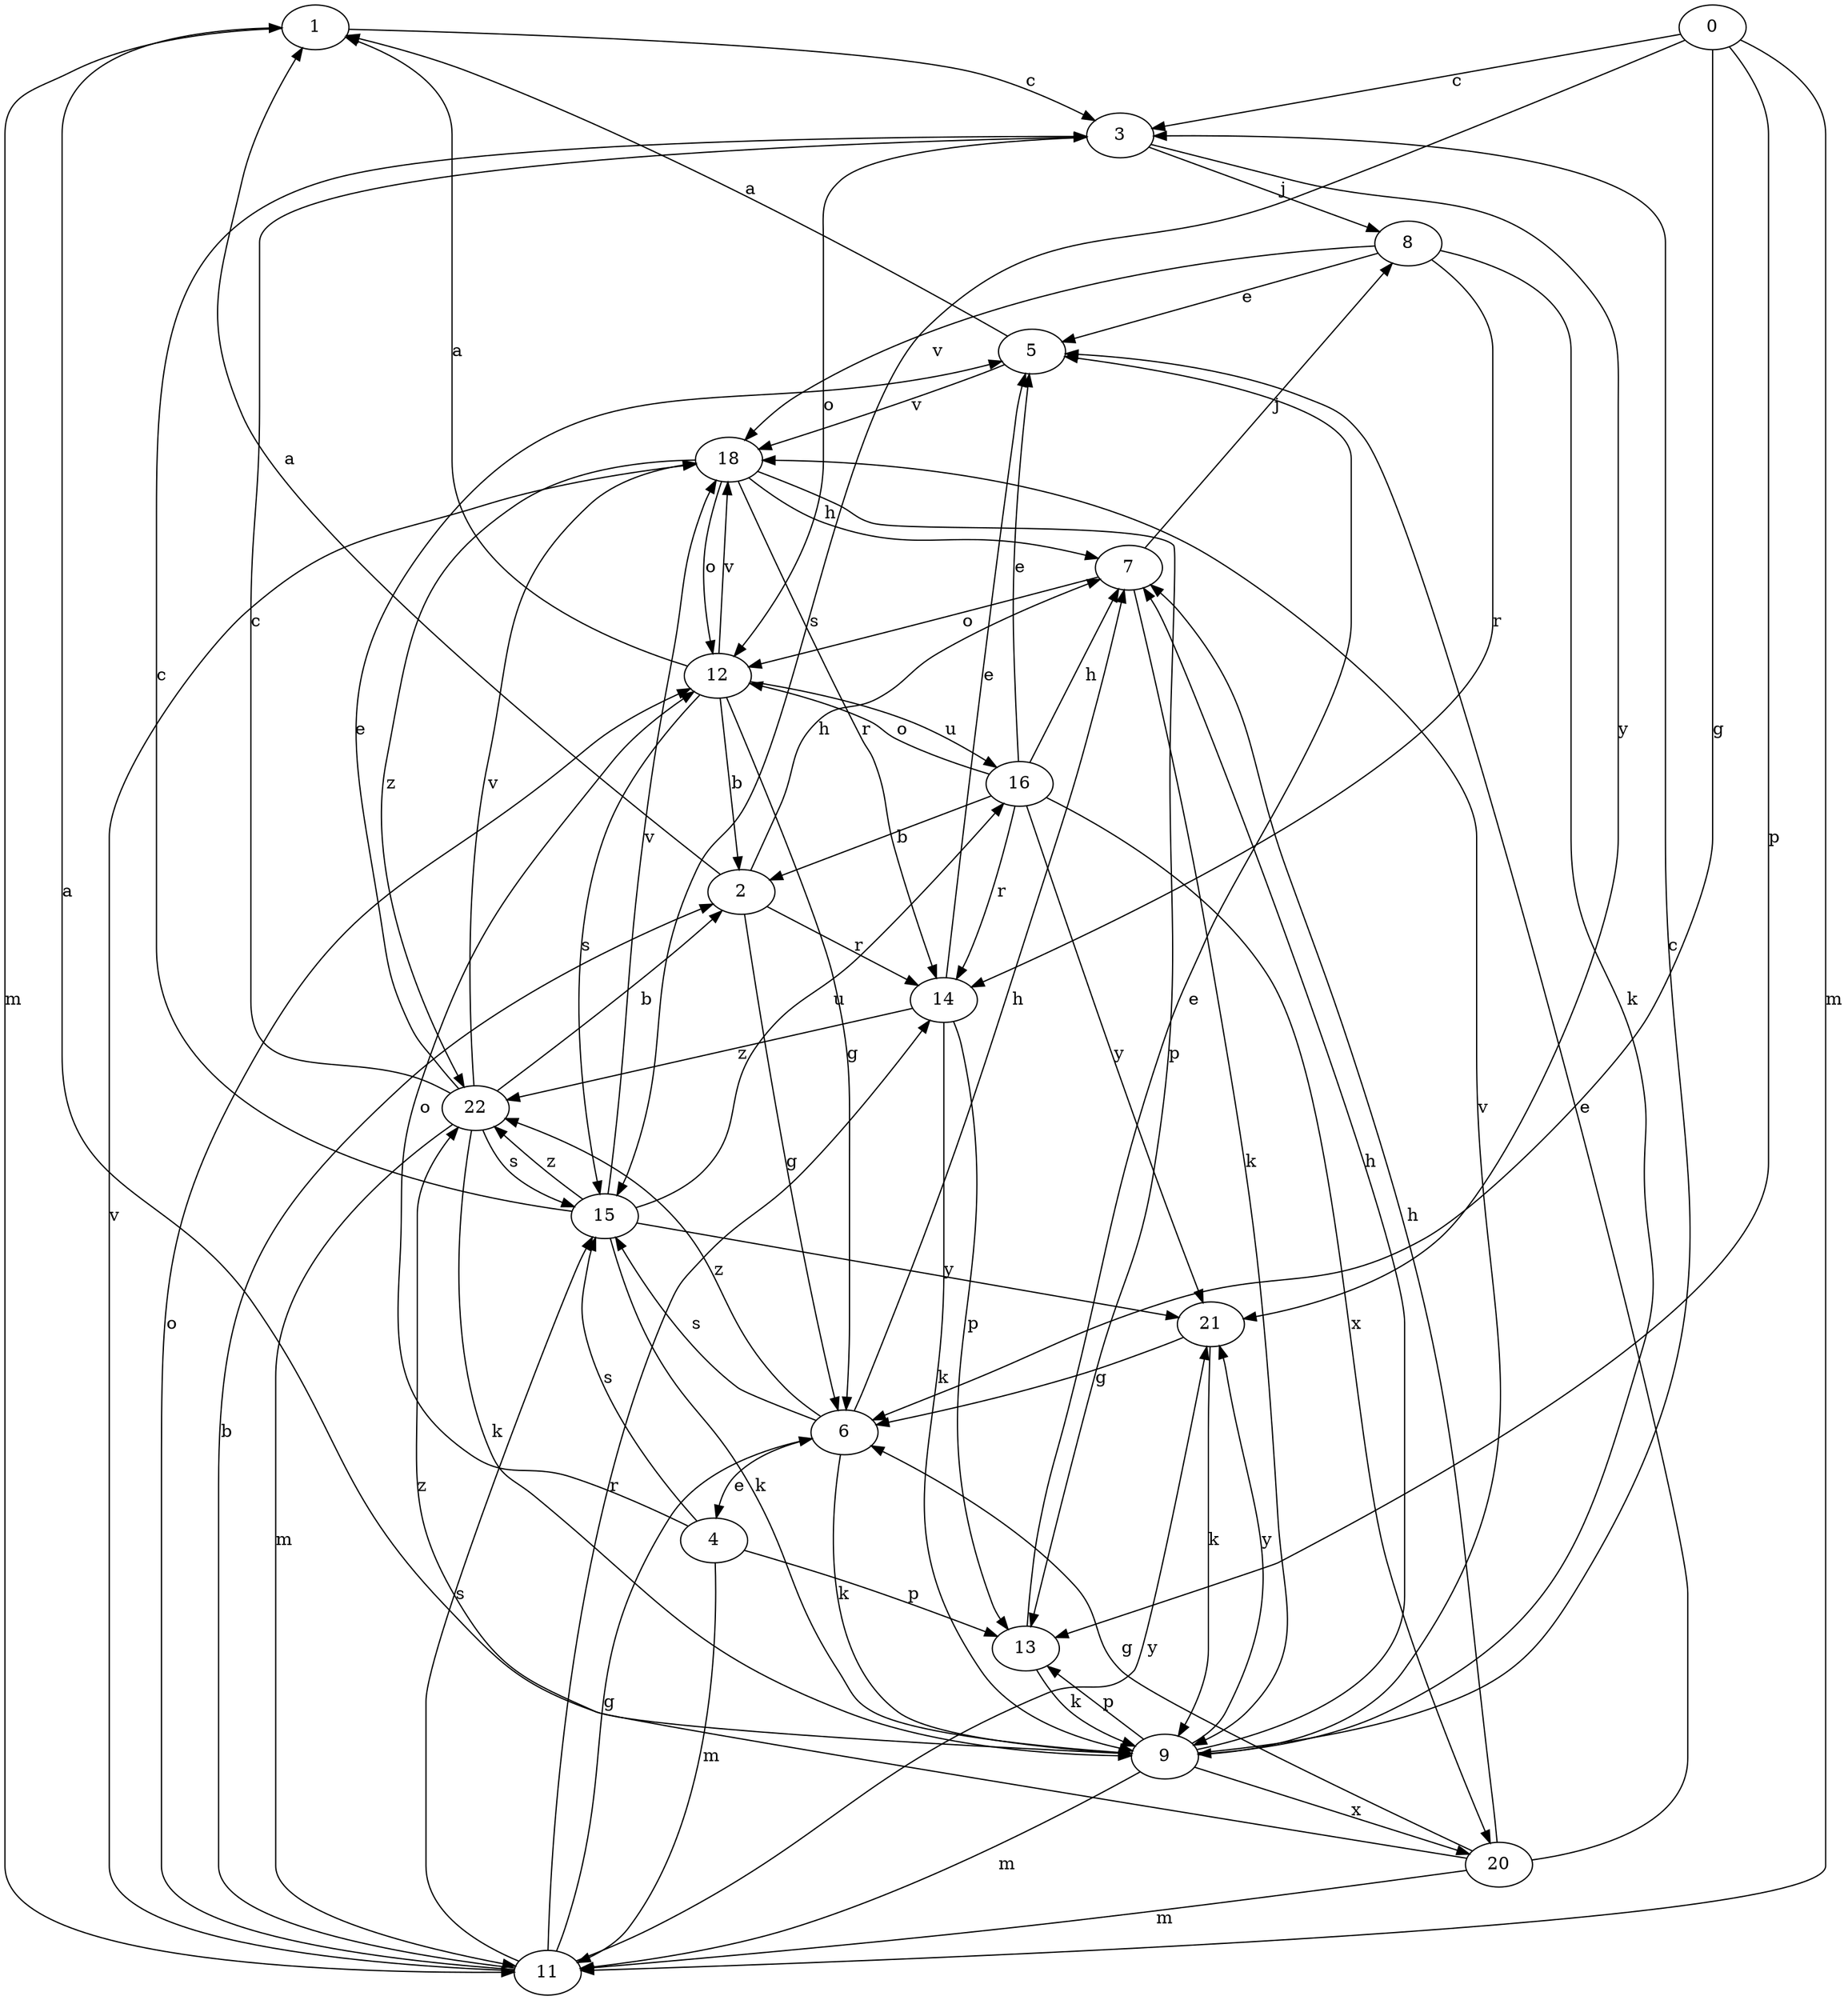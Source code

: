 strict digraph  {
1;
2;
3;
4;
5;
6;
7;
8;
9;
11;
0;
12;
13;
14;
15;
16;
18;
20;
21;
22;
1 -> 3  [label=c];
1 -> 11  [label=m];
2 -> 1  [label=a];
2 -> 6  [label=g];
2 -> 7  [label=h];
2 -> 14  [label=r];
3 -> 8  [label=j];
3 -> 12  [label=o];
3 -> 21  [label=y];
4 -> 11  [label=m];
4 -> 12  [label=o];
4 -> 13  [label=p];
4 -> 15  [label=s];
5 -> 1  [label=a];
5 -> 18  [label=v];
6 -> 4  [label=e];
6 -> 7  [label=h];
6 -> 9  [label=k];
6 -> 15  [label=s];
6 -> 22  [label=z];
7 -> 8  [label=j];
7 -> 9  [label=k];
7 -> 12  [label=o];
8 -> 5  [label=e];
8 -> 9  [label=k];
8 -> 14  [label=r];
8 -> 18  [label=v];
9 -> 1  [label=a];
9 -> 3  [label=c];
9 -> 7  [label=h];
9 -> 11  [label=m];
9 -> 13  [label=p];
9 -> 18  [label=v];
9 -> 20  [label=x];
9 -> 21  [label=y];
11 -> 2  [label=b];
11 -> 6  [label=g];
11 -> 12  [label=o];
11 -> 14  [label=r];
11 -> 15  [label=s];
11 -> 18  [label=v];
11 -> 21  [label=y];
0 -> 3  [label=c];
0 -> 6  [label=g];
0 -> 11  [label=m];
0 -> 13  [label=p];
0 -> 15  [label=s];
12 -> 1  [label=a];
12 -> 2  [label=b];
12 -> 6  [label=g];
12 -> 15  [label=s];
12 -> 16  [label=u];
12 -> 18  [label=v];
13 -> 5  [label=e];
13 -> 9  [label=k];
14 -> 5  [label=e];
14 -> 9  [label=k];
14 -> 13  [label=p];
14 -> 22  [label=z];
15 -> 3  [label=c];
15 -> 9  [label=k];
15 -> 16  [label=u];
15 -> 18  [label=v];
15 -> 21  [label=y];
15 -> 22  [label=z];
16 -> 2  [label=b];
16 -> 5  [label=e];
16 -> 7  [label=h];
16 -> 12  [label=o];
16 -> 14  [label=r];
16 -> 20  [label=x];
16 -> 21  [label=y];
18 -> 7  [label=h];
18 -> 12  [label=o];
18 -> 13  [label=p];
18 -> 14  [label=r];
18 -> 22  [label=z];
20 -> 5  [label=e];
20 -> 6  [label=g];
20 -> 7  [label=h];
20 -> 11  [label=m];
20 -> 22  [label=z];
21 -> 6  [label=g];
21 -> 9  [label=k];
22 -> 2  [label=b];
22 -> 3  [label=c];
22 -> 5  [label=e];
22 -> 9  [label=k];
22 -> 11  [label=m];
22 -> 15  [label=s];
22 -> 18  [label=v];
}
